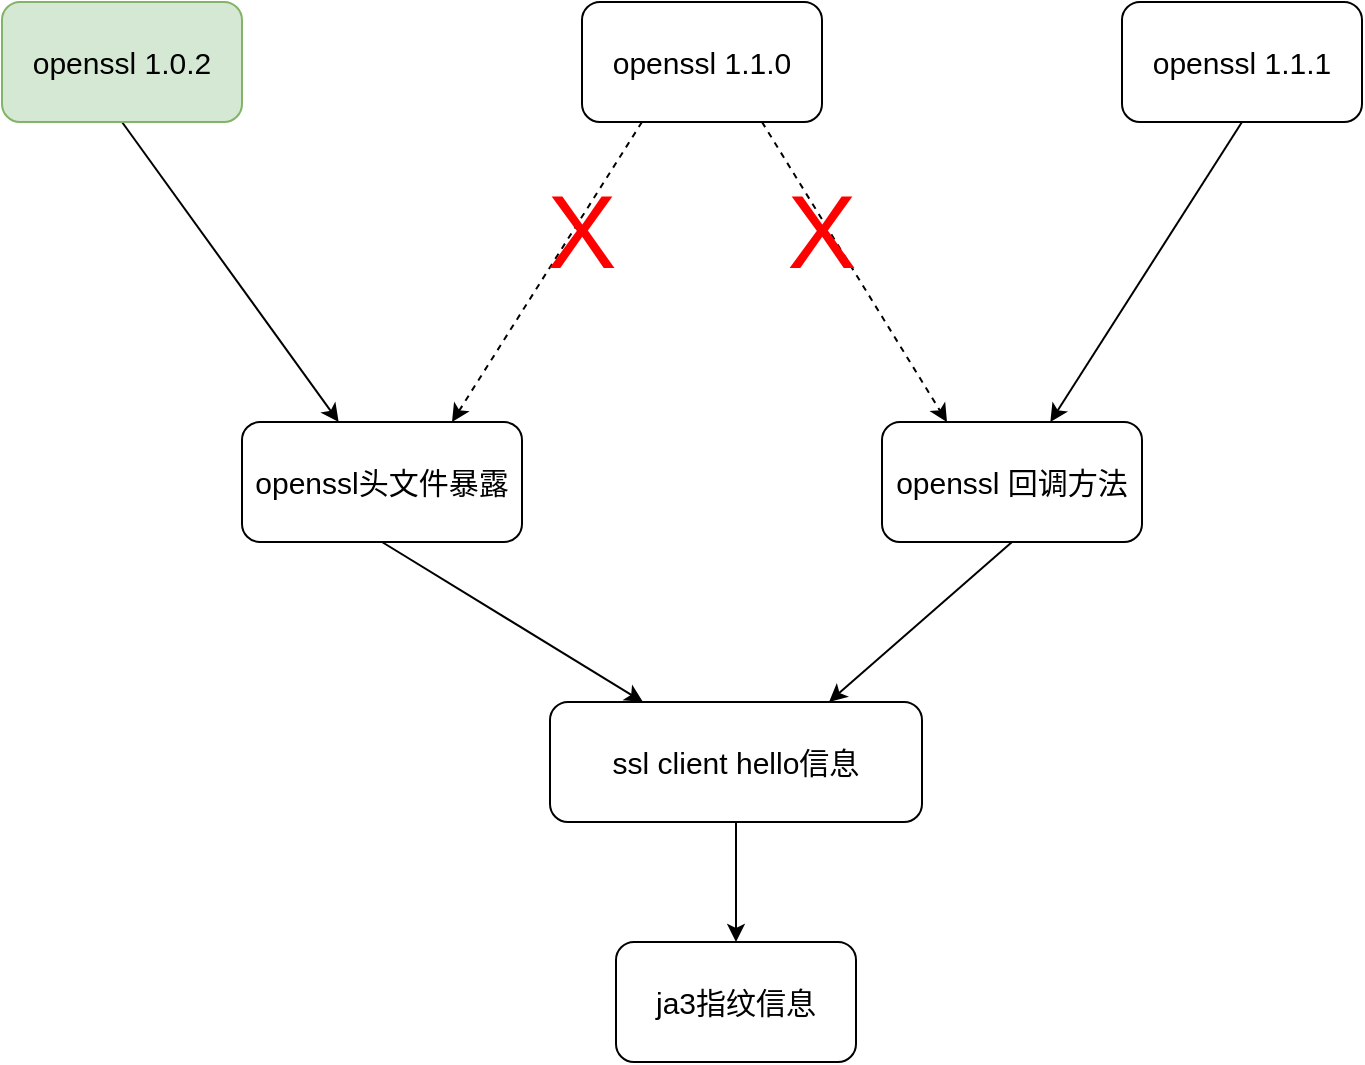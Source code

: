 <mxfile version="22.1.16" type="github">
  <diagram name="第 1 页" id="0mIoXDiDsNPliHBMNAiw">
    <mxGraphModel dx="954" dy="616" grid="1" gridSize="10" guides="1" tooltips="1" connect="1" arrows="1" fold="1" page="1" pageScale="1" pageWidth="827" pageHeight="1169" math="0" shadow="0">
      <root>
        <mxCell id="0" />
        <mxCell id="1" parent="0" />
        <mxCell id="SD0uzy6EoLrcbfccqOef-7" style="rounded=0;orthogonalLoop=1;jettySize=auto;html=1;exitX=0.5;exitY=1;exitDx=0;exitDy=0;" edge="1" parent="1" source="SD0uzy6EoLrcbfccqOef-1" target="SD0uzy6EoLrcbfccqOef-10">
          <mxGeometry relative="1" as="geometry">
            <mxPoint x="140" y="330" as="targetPoint" />
          </mxGeometry>
        </mxCell>
        <mxCell id="SD0uzy6EoLrcbfccqOef-1" value="&lt;font style=&quot;font-size: 15px;&quot;&gt;openssl 1.0.2&lt;/font&gt;" style="rounded=1;whiteSpace=wrap;html=1;fillColor=#d5e8d4;strokeColor=#82b366;" vertex="1" parent="1">
          <mxGeometry x="80" y="220" width="120" height="60" as="geometry" />
        </mxCell>
        <mxCell id="SD0uzy6EoLrcbfccqOef-18" style="rounded=0;orthogonalLoop=1;jettySize=auto;html=1;exitX=0.25;exitY=1;exitDx=0;exitDy=0;entryX=0.75;entryY=0;entryDx=0;entryDy=0;dashed=1;" edge="1" parent="1" source="SD0uzy6EoLrcbfccqOef-2" target="SD0uzy6EoLrcbfccqOef-10">
          <mxGeometry relative="1" as="geometry" />
        </mxCell>
        <mxCell id="SD0uzy6EoLrcbfccqOef-19" style="rounded=0;orthogonalLoop=1;jettySize=auto;html=1;exitX=0.75;exitY=1;exitDx=0;exitDy=0;entryX=0.25;entryY=0;entryDx=0;entryDy=0;dashed=1;" edge="1" parent="1" source="SD0uzy6EoLrcbfccqOef-2" target="SD0uzy6EoLrcbfccqOef-11">
          <mxGeometry relative="1" as="geometry" />
        </mxCell>
        <mxCell id="SD0uzy6EoLrcbfccqOef-2" value="&lt;font style=&quot;font-size: 15px;&quot;&gt;openssl 1.1.0&lt;/font&gt;" style="rounded=1;whiteSpace=wrap;html=1;" vertex="1" parent="1">
          <mxGeometry x="370" y="220" width="120" height="60" as="geometry" />
        </mxCell>
        <mxCell id="SD0uzy6EoLrcbfccqOef-17" style="rounded=0;orthogonalLoop=1;jettySize=auto;html=1;exitX=0.5;exitY=1;exitDx=0;exitDy=0;" edge="1" parent="1" source="SD0uzy6EoLrcbfccqOef-3" target="SD0uzy6EoLrcbfccqOef-11">
          <mxGeometry relative="1" as="geometry" />
        </mxCell>
        <mxCell id="SD0uzy6EoLrcbfccqOef-3" value="&lt;font style=&quot;font-size: 15px;&quot;&gt;openssl 1.1.1&lt;/font&gt;" style="rounded=1;whiteSpace=wrap;html=1;" vertex="1" parent="1">
          <mxGeometry x="640" y="220" width="120" height="60" as="geometry" />
        </mxCell>
        <mxCell id="SD0uzy6EoLrcbfccqOef-13" style="rounded=0;orthogonalLoop=1;jettySize=auto;html=1;exitX=0.5;exitY=1;exitDx=0;exitDy=0;entryX=0.25;entryY=0;entryDx=0;entryDy=0;" edge="1" parent="1" source="SD0uzy6EoLrcbfccqOef-10" target="SD0uzy6EoLrcbfccqOef-12">
          <mxGeometry relative="1" as="geometry" />
        </mxCell>
        <mxCell id="SD0uzy6EoLrcbfccqOef-10" value="&lt;font style=&quot;font-size: 15px;&quot;&gt;openssl头文件暴露&lt;/font&gt;" style="rounded=1;whiteSpace=wrap;html=1;" vertex="1" parent="1">
          <mxGeometry x="200" y="430" width="140" height="60" as="geometry" />
        </mxCell>
        <mxCell id="SD0uzy6EoLrcbfccqOef-14" style="rounded=0;orthogonalLoop=1;jettySize=auto;html=1;exitX=0.5;exitY=1;exitDx=0;exitDy=0;entryX=0.75;entryY=0;entryDx=0;entryDy=0;" edge="1" parent="1" source="SD0uzy6EoLrcbfccqOef-11" target="SD0uzy6EoLrcbfccqOef-12">
          <mxGeometry relative="1" as="geometry" />
        </mxCell>
        <mxCell id="SD0uzy6EoLrcbfccqOef-11" value="&lt;font style=&quot;font-size: 15px;&quot;&gt;openssl 回调方法&lt;/font&gt;" style="rounded=1;whiteSpace=wrap;html=1;" vertex="1" parent="1">
          <mxGeometry x="520" y="430" width="130" height="60" as="geometry" />
        </mxCell>
        <mxCell id="SD0uzy6EoLrcbfccqOef-16" style="edgeStyle=orthogonalEdgeStyle;rounded=0;orthogonalLoop=1;jettySize=auto;html=1;exitX=0.5;exitY=1;exitDx=0;exitDy=0;entryX=0.5;entryY=0;entryDx=0;entryDy=0;" edge="1" parent="1" source="SD0uzy6EoLrcbfccqOef-12" target="SD0uzy6EoLrcbfccqOef-15">
          <mxGeometry relative="1" as="geometry" />
        </mxCell>
        <mxCell id="SD0uzy6EoLrcbfccqOef-12" value="&lt;font style=&quot;font-size: 15px;&quot;&gt;ssl client hello信息&lt;/font&gt;" style="rounded=1;whiteSpace=wrap;html=1;" vertex="1" parent="1">
          <mxGeometry x="354" y="570" width="186" height="60" as="geometry" />
        </mxCell>
        <mxCell id="SD0uzy6EoLrcbfccqOef-15" value="&lt;font style=&quot;font-size: 15px;&quot;&gt;ja3指纹信息&lt;/font&gt;" style="rounded=1;whiteSpace=wrap;html=1;" vertex="1" parent="1">
          <mxGeometry x="387" y="690" width="120" height="60" as="geometry" />
        </mxCell>
        <mxCell id="SD0uzy6EoLrcbfccqOef-20" value="&lt;font color=&quot;#ff0000&quot; style=&quot;font-size: 52px;&quot;&gt;X&lt;/font&gt;" style="text;html=1;strokeColor=none;fillColor=none;align=center;verticalAlign=middle;whiteSpace=wrap;rounded=0;" vertex="1" parent="1">
          <mxGeometry x="340" y="320" width="60" height="30" as="geometry" />
        </mxCell>
        <mxCell id="SD0uzy6EoLrcbfccqOef-22" value="&lt;font color=&quot;#ff0000&quot; style=&quot;font-size: 52px;&quot;&gt;X&lt;/font&gt;" style="text;html=1;strokeColor=none;fillColor=none;align=center;verticalAlign=middle;whiteSpace=wrap;rounded=0;" vertex="1" parent="1">
          <mxGeometry x="460" y="320" width="60" height="30" as="geometry" />
        </mxCell>
      </root>
    </mxGraphModel>
  </diagram>
</mxfile>
